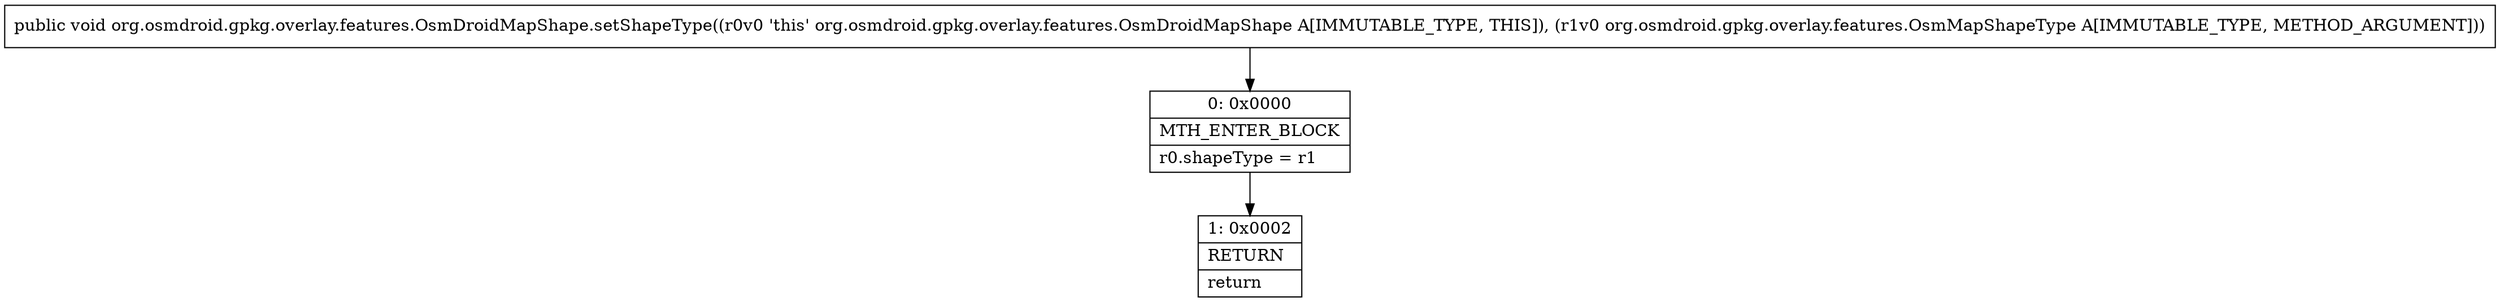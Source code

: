 digraph "CFG fororg.osmdroid.gpkg.overlay.features.OsmDroidMapShape.setShapeType(Lorg\/osmdroid\/gpkg\/overlay\/features\/OsmMapShapeType;)V" {
Node_0 [shape=record,label="{0\:\ 0x0000|MTH_ENTER_BLOCK\l|r0.shapeType = r1\l}"];
Node_1 [shape=record,label="{1\:\ 0x0002|RETURN\l|return\l}"];
MethodNode[shape=record,label="{public void org.osmdroid.gpkg.overlay.features.OsmDroidMapShape.setShapeType((r0v0 'this' org.osmdroid.gpkg.overlay.features.OsmDroidMapShape A[IMMUTABLE_TYPE, THIS]), (r1v0 org.osmdroid.gpkg.overlay.features.OsmMapShapeType A[IMMUTABLE_TYPE, METHOD_ARGUMENT])) }"];
MethodNode -> Node_0;
Node_0 -> Node_1;
}

